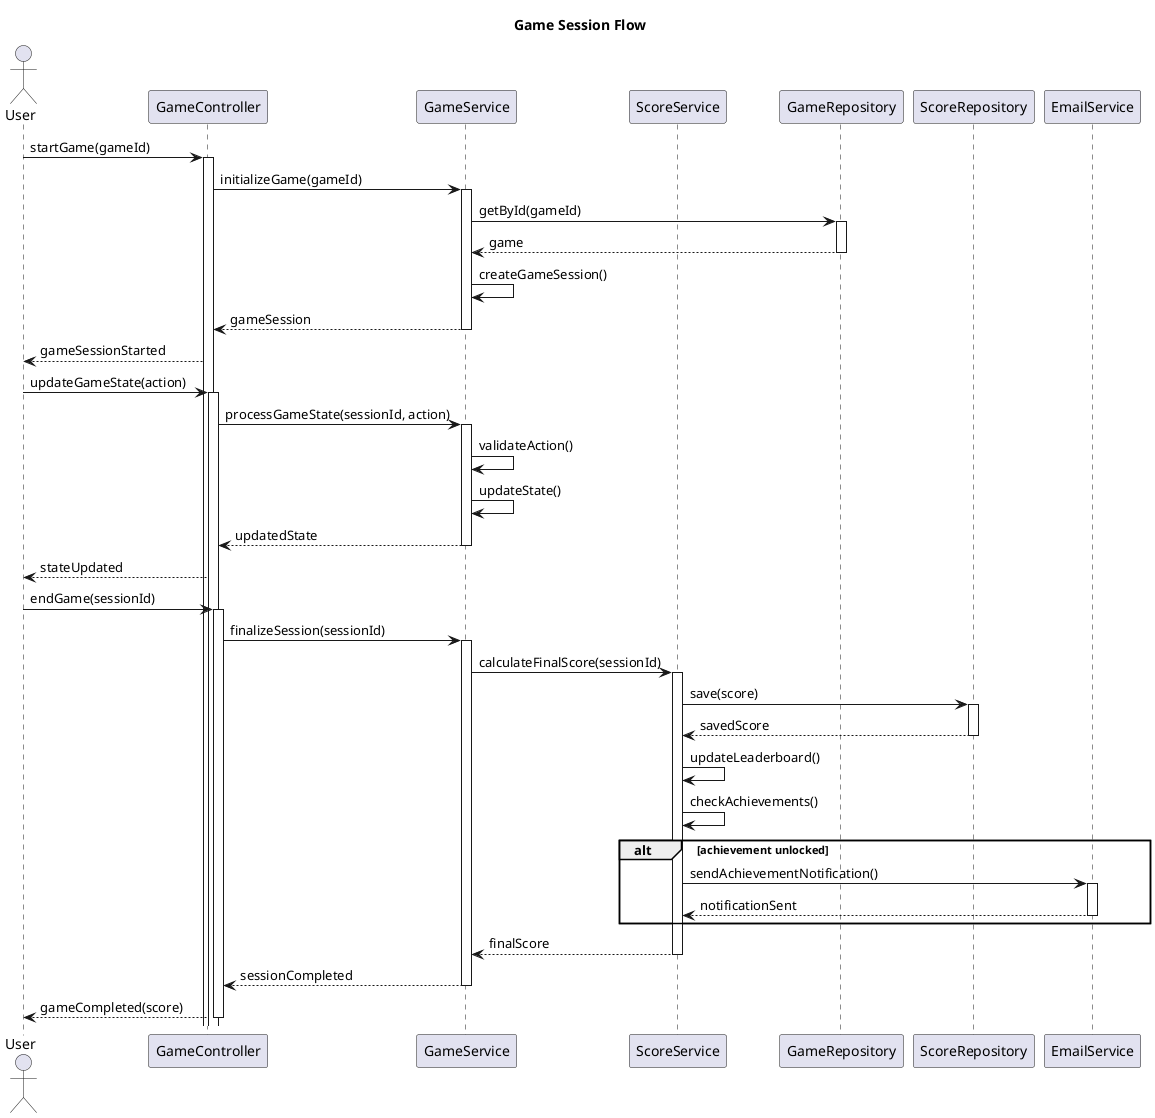@startuml
' =============================================
' Game Session Sequence Diagram
' =============================================
' This diagram illustrates the flow of a complete game session,
' from initialization to completion, including score processing
' and achievement handling.
'
' Key Participants:
' - User: Player interacting with the game
' - GameController: Handles game-related HTTP requests
' - GameService: Manages game logic and state
' - ScoreService: Processes scores and achievements
' - Repositories: Handle data persistence
' - EmailService: Sends notifications
'
' Main Flow:
' 1. Game Initialization
' 2. Game State Updates
' 3. Game Completion
' 4. Score Processing
' 5. Achievement Checking
' 6. Notification Handling
'
' Key Features:
' - Real-time state updates
' - Score calculation
' - Achievement system
' - Email notifications
' =============================================

title Game Session Flow

actor User
participant GameController
participant GameService
participant ScoreService
participant GameRepository
participant ScoreRepository
participant EmailService

User -> GameController: startGame(gameId)
activate GameController

GameController -> GameService: initializeGame(gameId)
activate GameService

GameService -> GameRepository: getById(gameId)
activate GameRepository
GameRepository --> GameService: game
deactivate GameRepository

GameService -> GameService: createGameSession()
GameService --> GameController: gameSession
deactivate GameService

GameController --> User: gameSessionStarted

User -> GameController: updateGameState(action)
activate GameController

GameController -> GameService: processGameState(sessionId, action)
activate GameService
GameService -> GameService: validateAction()
GameService -> GameService: updateState()
GameService --> GameController: updatedState
deactivate GameService

GameController --> User: stateUpdated

User -> GameController: endGame(sessionId)
activate GameController

GameController -> GameService: finalizeSession(sessionId)
activate GameService

GameService -> ScoreService: calculateFinalScore(sessionId)
activate ScoreService
ScoreService -> ScoreRepository: save(score)
activate ScoreRepository
ScoreRepository --> ScoreService: savedScore
deactivate ScoreRepository

ScoreService -> ScoreService: updateLeaderboard()
ScoreService -> ScoreService: checkAchievements()

alt achievement unlocked
    ScoreService -> EmailService: sendAchievementNotification()
    activate EmailService
    EmailService --> ScoreService: notificationSent
    deactivate EmailService
end

ScoreService --> GameService: finalScore
deactivate ScoreService

GameService --> GameController: sessionCompleted
deactivate GameService

GameController --> User: gameCompleted(score)
deactivate GameController

@enduml 